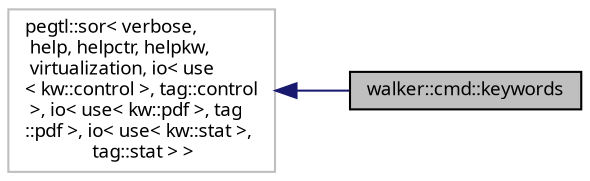 digraph "walker::cmd::keywords"
{
 // INTERACTIVE_SVG=YES
  bgcolor="transparent";
  edge [fontname="sans-serif",fontsize="9",labelfontname="sans-serif",labelfontsize="9"];
  node [fontname="sans-serif",fontsize="9",shape=record];
  rankdir="LR";
  Node1 [label="walker::cmd::keywords",height=0.2,width=0.4,color="black", fillcolor="grey75", style="filled", fontcolor="black"];
  Node2 -> Node1 [dir="back",color="midnightblue",fontsize="9",style="solid",fontname="sans-serif"];
  Node2 [label="pegtl::sor\< verbose,\l help, helpctr, helpkw,\l virtualization, io\< use\l\< kw::control \>, tag::control\l \>, io\< use\< kw::pdf \>, tag\l::pdf \>, io\< use\< kw::stat \>,\l tag::stat \> \>",height=0.2,width=0.4,color="grey75"];
}
